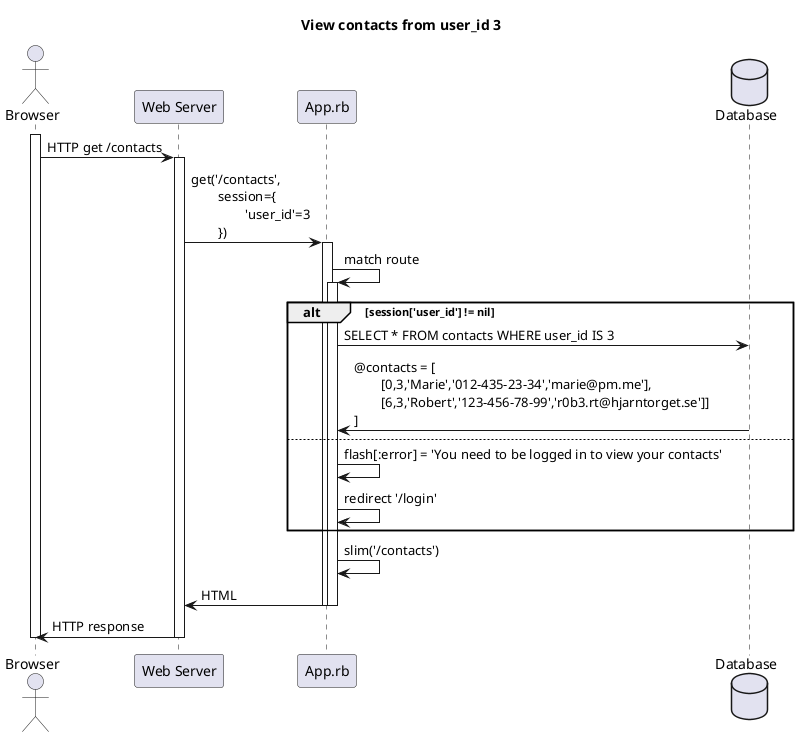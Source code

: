 @startuml view_contacts
    title View contacts from user_id 3

    actor Browser
    participant "Web Server"
    participant App.rb
    database Database

    activate Browser
    Browser -> "Web Server": HTTP get /contacts
    activate "Web Server"
    "Web Server" -> App.rb: get('/contacts', \n\tsession={\n\t\t'user_id'=3\n\t})
    activate App.rb

    'Inside the app
    App.rb -> App.rb: match route
    activate App.rb
    'Inside the route
    alt session['user_id'] != nil
        App.rb -> Database: SELECT * FROM contacts WHERE user_id IS 3
        Database -> App.rb: @contacts = [\n\t[0,3,'Marie','012-435-23-34','marie@pm.me'],\n\t[6,3,'Robert','123-456-78-99','r0b3.rt@hjarntorget.se']&#93;\n]

    else 
        App.rb -> App.rb: flash[:error] = 'You need to be logged in to view your contacts'
        App.rb -> App.rb: redirect '/login'
    end
    App.rb -> App.rb: slim('/contacts')
    App.rb -> "Web Server": HTML
    deactivate App.rb
    deactivate App.rb
    "Web Server" -> Browser: HTTP response

    deactivate "Web Server"
    deactivate Browser
@enduml